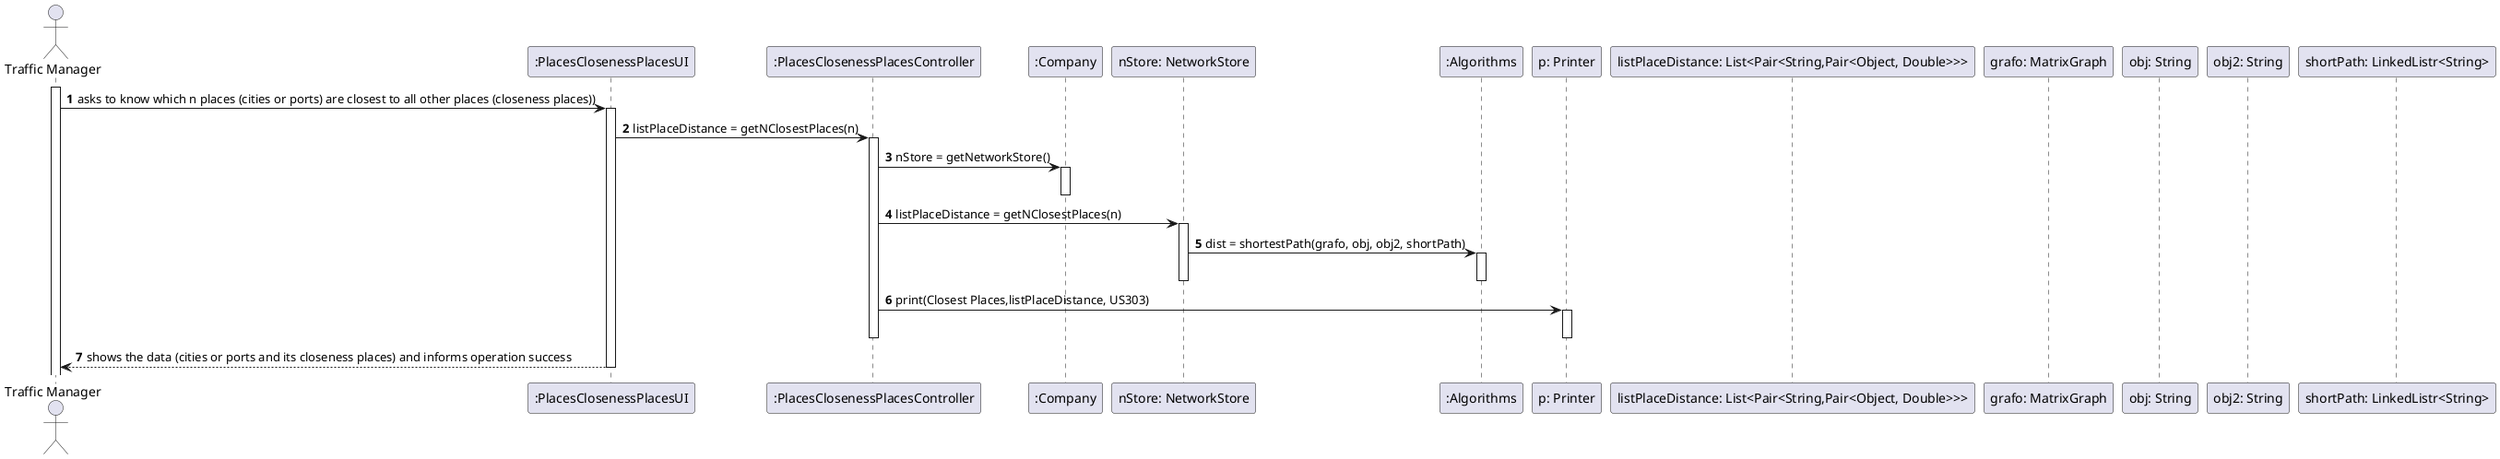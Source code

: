 @startuml
'https://plantuml.com/sequence-diagram

autonumber

actor "Traffic Manager" as TM
participant ":PlacesClosenessPlacesUI" as PCPUI
participant ":PlacesClosenessPlacesController" as PCPC
participant ":Company" as COMP
participant "nStore: NetworkStore" as NS
participant ":Algorithms" as A
participant "p: Printer" as P
participant "listPlaceDistance: List<Pair<String,Pair<Object, Double>>>"
participant "grafo: MatrixGraph"
participant "obj: String"
participant "obj2: String"
participant "shortPath: LinkedListr<String>"

activate TM
TM -> PCPUI : asks to know which n places (cities or ports) are closest to all other places (closeness places))
activate PCPUI
PCPUI -> PCPC : listPlaceDistance = getNClosestPlaces(n)
activate PCPC
PCPC -> COMP : nStore = getNetworkStore()
activate COMP
deactivate COMP
PCPC -> NS : listPlaceDistance = getNClosestPlaces(n)
activate NS
NS -> A : dist = shortestPath(grafo, obj, obj2, shortPath)
activate A
deactivate A
deactivate NS
PCPC -> P : print(Closest Places,listPlaceDistance, US303)
activate P
deactivate P
deactivate PCPC
PCPUI --> TM : shows the data (cities or ports and its closeness places) and informs operation success
deactivate PCPUI

@enduml